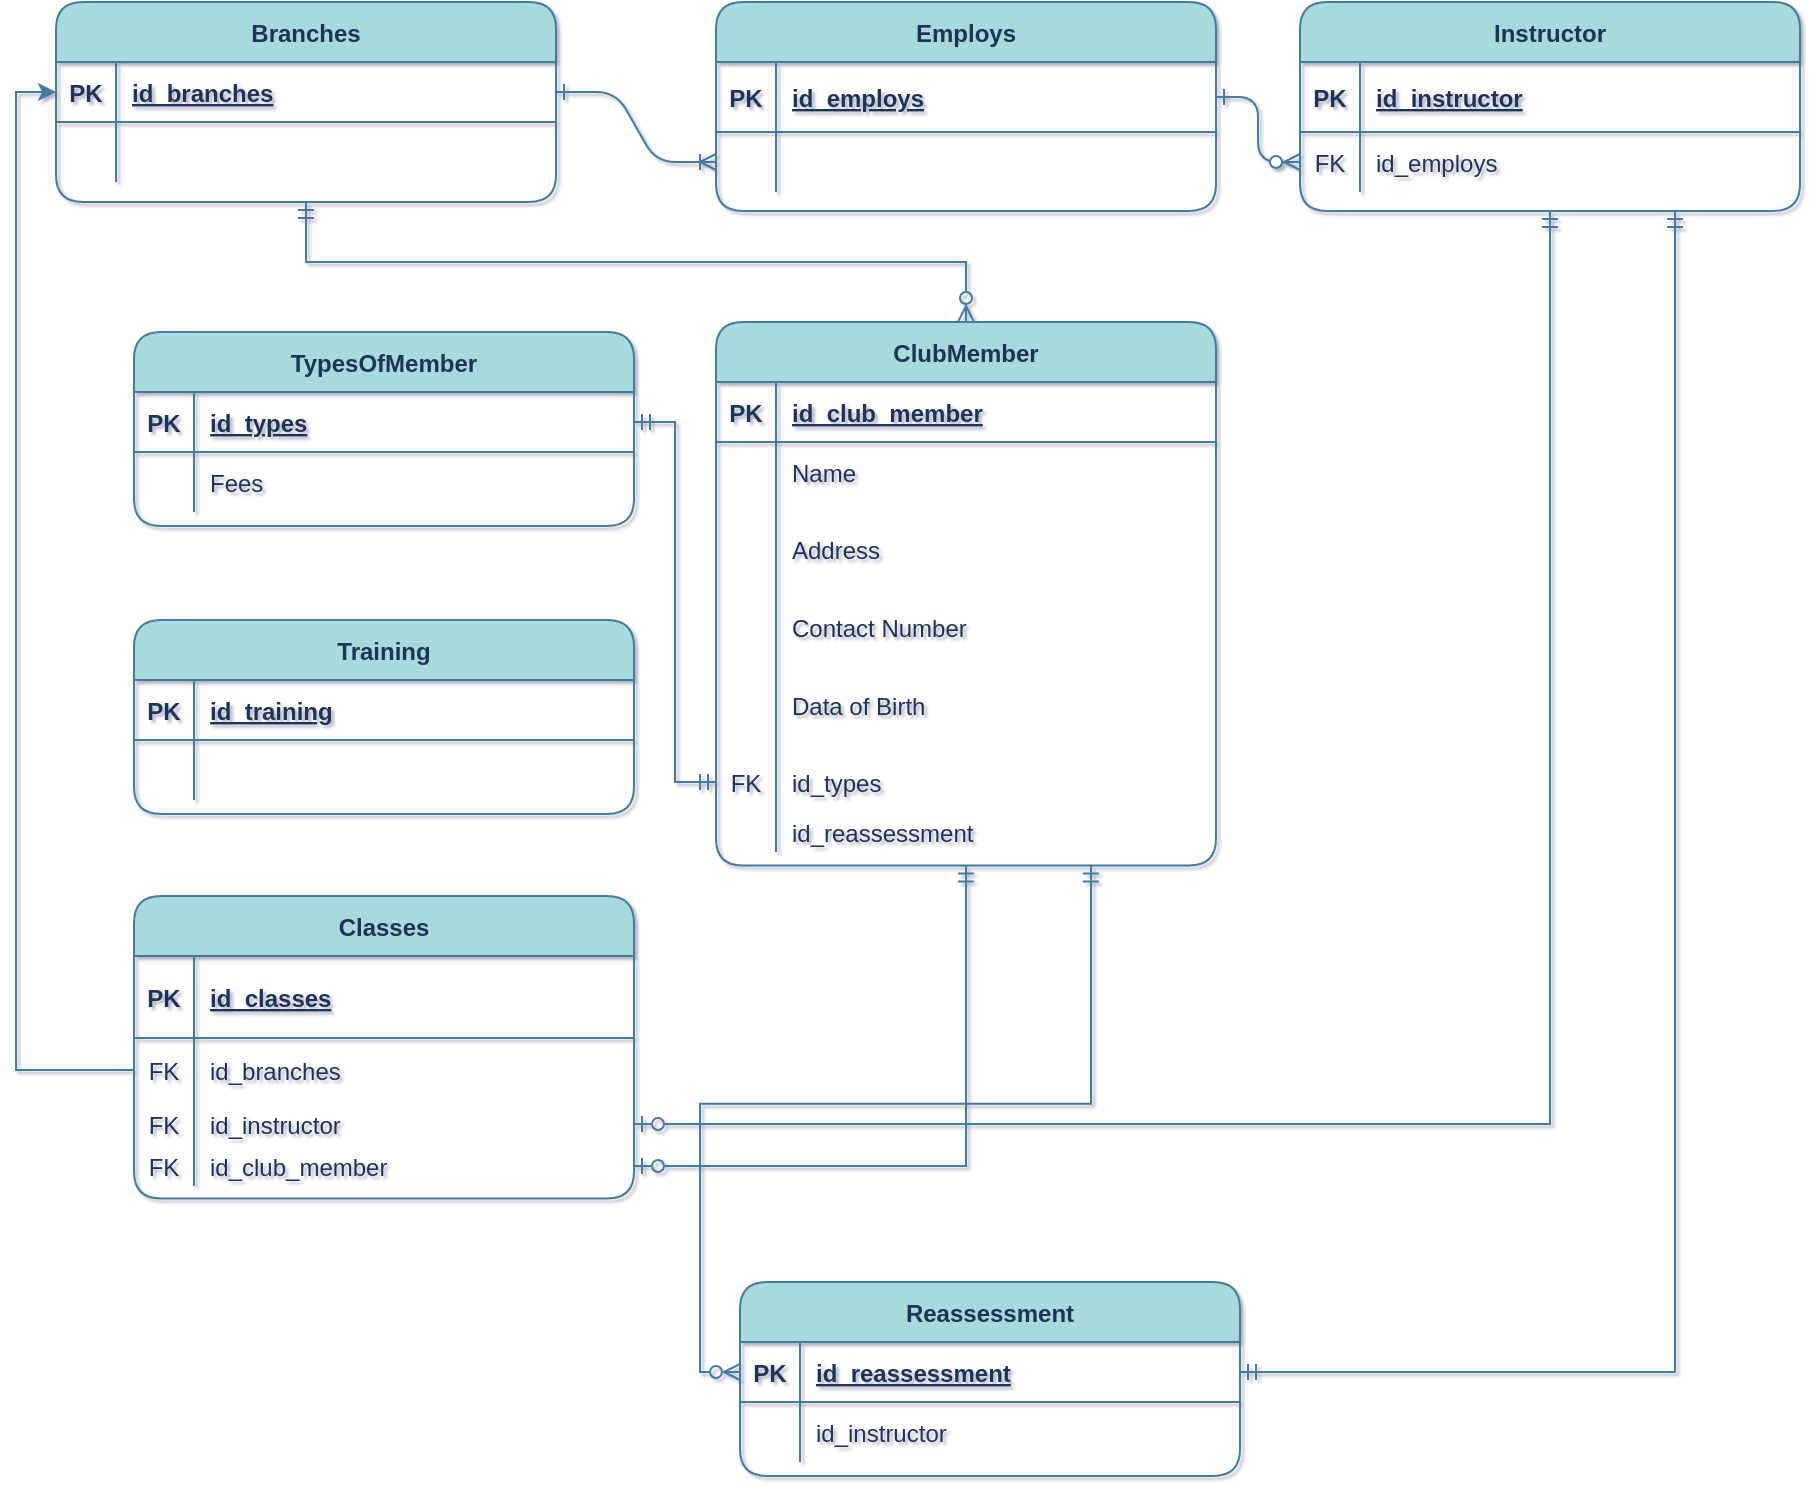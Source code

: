 <mxfile version="26.0.14">
  <diagram id="R2lEEEUBdFMjLlhIrx00" name="Page-1">
    <mxGraphModel dx="1059" dy="683" grid="0" gridSize="10" guides="1" tooltips="1" connect="1" arrows="1" fold="1" page="0" pageScale="1" pageWidth="850" pageHeight="1100" background="#ffffff" math="0" shadow="1" extFonts="Permanent Marker^https://fonts.googleapis.com/css?family=Permanent+Marker">
      <root>
        <mxCell id="0" />
        <mxCell id="1" parent="0" />
        <mxCell id="C-vyLk0tnHw3VtMMgP7b-1" value="" style="edgeStyle=entityRelationEdgeStyle;endArrow=ERoneToMany;startArrow=ERone;endFill=0;startFill=0;labelBackgroundColor=none;strokeColor=#457B9D;fontColor=default;" parent="1" source="C-vyLk0tnHw3VtMMgP7b-24" target="C-vyLk0tnHw3VtMMgP7b-6" edge="1">
          <mxGeometry width="100" height="100" relative="1" as="geometry">
            <mxPoint x="340" y="720" as="sourcePoint" />
            <mxPoint x="440" y="620" as="targetPoint" />
          </mxGeometry>
        </mxCell>
        <mxCell id="C-vyLk0tnHw3VtMMgP7b-12" value="" style="edgeStyle=orthogonalEdgeStyle;endArrow=ERzeroToMany;startArrow=ERone;endFill=1;startFill=0;labelBackgroundColor=none;strokeColor=#457B9D;fontColor=default;entryX=0;entryY=0.5;entryDx=0;entryDy=0;" parent="1" source="C-vyLk0tnHw3VtMMgP7b-3" target="RTYaymv-lRm2oR0Xc0ox-43" edge="1">
          <mxGeometry width="100" height="100" relative="1" as="geometry">
            <mxPoint x="400" y="180" as="sourcePoint" />
            <mxPoint x="460" y="205" as="targetPoint" />
          </mxGeometry>
        </mxCell>
        <mxCell id="C-vyLk0tnHw3VtMMgP7b-2" value="Employs" style="shape=table;startSize=30;container=1;collapsible=1;childLayout=tableLayout;fixedRows=1;rowLines=0;fontStyle=1;align=center;resizeLast=1;rounded=1;labelBackgroundColor=none;fillColor=#A8DADC;strokeColor=#457B9D;fontColor=#1D3557;" parent="1" vertex="1">
          <mxGeometry x="450" y="120" width="250" height="104.5" as="geometry" />
        </mxCell>
        <mxCell id="C-vyLk0tnHw3VtMMgP7b-3" value="" style="shape=partialRectangle;collapsible=0;dropTarget=0;pointerEvents=0;fillColor=none;points=[[0,0.5],[1,0.5]];portConstraint=eastwest;top=0;left=0;right=0;bottom=1;rounded=1;labelBackgroundColor=none;strokeColor=#457B9D;fontColor=#1D3557;" parent="C-vyLk0tnHw3VtMMgP7b-2" vertex="1">
          <mxGeometry y="30" width="250" height="35" as="geometry" />
        </mxCell>
        <mxCell id="C-vyLk0tnHw3VtMMgP7b-4" value="PK" style="shape=partialRectangle;overflow=hidden;connectable=0;fillColor=none;top=0;left=0;bottom=0;right=0;fontStyle=1;rounded=1;labelBackgroundColor=none;strokeColor=#457B9D;fontColor=#1D3557;" parent="C-vyLk0tnHw3VtMMgP7b-3" vertex="1">
          <mxGeometry width="30" height="35" as="geometry">
            <mxRectangle width="30" height="35" as="alternateBounds" />
          </mxGeometry>
        </mxCell>
        <mxCell id="C-vyLk0tnHw3VtMMgP7b-5" value="id_employs" style="shape=partialRectangle;overflow=hidden;connectable=0;fillColor=none;top=0;left=0;bottom=0;right=0;align=left;spacingLeft=6;fontStyle=5;rounded=1;labelBackgroundColor=none;strokeColor=#457B9D;fontColor=#1D3557;" parent="C-vyLk0tnHw3VtMMgP7b-3" vertex="1">
          <mxGeometry x="30" width="220" height="35" as="geometry">
            <mxRectangle width="220" height="35" as="alternateBounds" />
          </mxGeometry>
        </mxCell>
        <mxCell id="C-vyLk0tnHw3VtMMgP7b-6" value="" style="shape=partialRectangle;collapsible=0;dropTarget=0;pointerEvents=0;fillColor=none;points=[[0,0.5],[1,0.5]];portConstraint=eastwest;top=0;left=0;right=0;bottom=0;rounded=1;labelBackgroundColor=none;strokeColor=#457B9D;fontColor=#1D3557;" parent="C-vyLk0tnHw3VtMMgP7b-2" vertex="1">
          <mxGeometry y="65" width="250" height="30" as="geometry" />
        </mxCell>
        <mxCell id="C-vyLk0tnHw3VtMMgP7b-7" value="" style="shape=partialRectangle;overflow=hidden;connectable=0;fillColor=none;top=0;left=0;bottom=0;right=0;rounded=1;labelBackgroundColor=none;strokeColor=#457B9D;fontColor=#1D3557;" parent="C-vyLk0tnHw3VtMMgP7b-6" vertex="1">
          <mxGeometry width="30" height="30" as="geometry">
            <mxRectangle width="30" height="30" as="alternateBounds" />
          </mxGeometry>
        </mxCell>
        <mxCell id="C-vyLk0tnHw3VtMMgP7b-8" value="" style="shape=partialRectangle;overflow=hidden;connectable=0;fillColor=none;top=0;left=0;bottom=0;right=0;align=left;spacingLeft=6;rounded=1;labelBackgroundColor=none;strokeColor=#457B9D;fontColor=#1D3557;" parent="C-vyLk0tnHw3VtMMgP7b-6" vertex="1">
          <mxGeometry x="30" width="220" height="30" as="geometry">
            <mxRectangle width="220" height="30" as="alternateBounds" />
          </mxGeometry>
        </mxCell>
        <mxCell id="RTYaymv-lRm2oR0Xc0ox-114" style="edgeStyle=orthogonalEdgeStyle;rounded=0;orthogonalLoop=1;jettySize=auto;html=1;exitX=0.5;exitY=1;exitDx=0;exitDy=0;entryX=1;entryY=0.5;entryDx=0;entryDy=0;strokeColor=#457B9D;fontColor=#1D3557;fillColor=#A8DADC;endArrow=ERzeroToOne;endFill=0;startArrow=ERmandOne;startFill=0;" edge="1" parent="1" source="C-vyLk0tnHw3VtMMgP7b-13" target="RTYaymv-lRm2oR0Xc0ox-111">
          <mxGeometry relative="1" as="geometry" />
        </mxCell>
        <mxCell id="RTYaymv-lRm2oR0Xc0ox-126" style="edgeStyle=orthogonalEdgeStyle;rounded=0;orthogonalLoop=1;jettySize=auto;html=1;exitX=0.75;exitY=1;exitDx=0;exitDy=0;strokeColor=#457B9D;fontColor=#1D3557;fillColor=#A8DADC;endArrow=ERzeroToMany;endFill=0;startArrow=ERmandOne;startFill=0;" edge="1" parent="1" source="C-vyLk0tnHw3VtMMgP7b-13" target="RTYaymv-lRm2oR0Xc0ox-116">
          <mxGeometry relative="1" as="geometry" />
        </mxCell>
        <mxCell id="C-vyLk0tnHw3VtMMgP7b-13" value="ClubMember" style="shape=table;startSize=30;container=1;collapsible=1;childLayout=tableLayout;fixedRows=1;rowLines=0;fontStyle=1;align=center;resizeLast=1;rounded=1;labelBackgroundColor=none;fillColor=#A8DADC;strokeColor=#457B9D;fontColor=#1D3557;" parent="1" vertex="1">
          <mxGeometry x="450" y="280" width="250" height="271.75" as="geometry" />
        </mxCell>
        <mxCell id="C-vyLk0tnHw3VtMMgP7b-14" value="" style="shape=partialRectangle;collapsible=0;dropTarget=0;pointerEvents=0;fillColor=none;points=[[0,0.5],[1,0.5]];portConstraint=eastwest;top=0;left=0;right=0;bottom=1;rounded=1;labelBackgroundColor=none;strokeColor=#457B9D;fontColor=#1D3557;" parent="C-vyLk0tnHw3VtMMgP7b-13" vertex="1">
          <mxGeometry y="30" width="250" height="30" as="geometry" />
        </mxCell>
        <mxCell id="C-vyLk0tnHw3VtMMgP7b-15" value="PK" style="shape=partialRectangle;overflow=hidden;connectable=0;fillColor=none;top=0;left=0;bottom=0;right=0;fontStyle=1;rounded=1;labelBackgroundColor=none;strokeColor=#457B9D;fontColor=#1D3557;" parent="C-vyLk0tnHw3VtMMgP7b-14" vertex="1">
          <mxGeometry width="30" height="30" as="geometry">
            <mxRectangle width="30" height="30" as="alternateBounds" />
          </mxGeometry>
        </mxCell>
        <mxCell id="C-vyLk0tnHw3VtMMgP7b-16" value="id_club_member" style="shape=partialRectangle;overflow=hidden;connectable=0;fillColor=none;top=0;left=0;bottom=0;right=0;align=left;spacingLeft=6;fontStyle=5;rounded=1;labelBackgroundColor=none;strokeColor=#457B9D;fontColor=#1D3557;" parent="C-vyLk0tnHw3VtMMgP7b-14" vertex="1">
          <mxGeometry x="30" width="220" height="30" as="geometry">
            <mxRectangle width="220" height="30" as="alternateBounds" />
          </mxGeometry>
        </mxCell>
        <mxCell id="C-vyLk0tnHw3VtMMgP7b-17" value="" style="shape=partialRectangle;collapsible=0;dropTarget=0;pointerEvents=0;fillColor=none;points=[[0,0.5],[1,0.5]];portConstraint=eastwest;top=0;left=0;right=0;bottom=0;rounded=1;labelBackgroundColor=none;strokeColor=#457B9D;fontColor=#1D3557;" parent="C-vyLk0tnHw3VtMMgP7b-13" vertex="1">
          <mxGeometry y="60" width="250" height="30" as="geometry" />
        </mxCell>
        <mxCell id="C-vyLk0tnHw3VtMMgP7b-18" value="" style="shape=partialRectangle;overflow=hidden;connectable=0;fillColor=none;top=0;left=0;bottom=0;right=0;rounded=1;labelBackgroundColor=none;strokeColor=#457B9D;fontColor=#1D3557;" parent="C-vyLk0tnHw3VtMMgP7b-17" vertex="1">
          <mxGeometry width="30" height="30" as="geometry">
            <mxRectangle width="30" height="30" as="alternateBounds" />
          </mxGeometry>
        </mxCell>
        <mxCell id="C-vyLk0tnHw3VtMMgP7b-19" value="Name" style="shape=partialRectangle;overflow=hidden;connectable=0;fillColor=none;top=0;left=0;bottom=0;right=0;align=left;spacingLeft=6;rounded=1;labelBackgroundColor=none;strokeColor=#457B9D;fontColor=#1D3557;" parent="C-vyLk0tnHw3VtMMgP7b-17" vertex="1">
          <mxGeometry x="30" width="220" height="30" as="geometry">
            <mxRectangle width="220" height="30" as="alternateBounds" />
          </mxGeometry>
        </mxCell>
        <mxCell id="C-vyLk0tnHw3VtMMgP7b-20" value="" style="shape=partialRectangle;collapsible=0;dropTarget=0;pointerEvents=0;fillColor=none;points=[[0,0.5],[1,0.5]];portConstraint=eastwest;top=0;left=0;right=0;bottom=0;rounded=1;labelBackgroundColor=none;strokeColor=#457B9D;fontColor=#1D3557;" parent="C-vyLk0tnHw3VtMMgP7b-13" vertex="1">
          <mxGeometry y="90" width="250" height="47" as="geometry" />
        </mxCell>
        <mxCell id="C-vyLk0tnHw3VtMMgP7b-21" value="" style="shape=partialRectangle;overflow=hidden;connectable=0;fillColor=none;top=0;left=0;bottom=0;right=0;rounded=1;labelBackgroundColor=none;strokeColor=#457B9D;fontColor=#1D3557;" parent="C-vyLk0tnHw3VtMMgP7b-20" vertex="1">
          <mxGeometry width="30" height="47" as="geometry">
            <mxRectangle width="30" height="47" as="alternateBounds" />
          </mxGeometry>
        </mxCell>
        <mxCell id="C-vyLk0tnHw3VtMMgP7b-22" value="Address    " style="shape=partialRectangle;overflow=hidden;connectable=0;fillColor=none;top=0;left=0;bottom=0;right=0;align=left;spacingLeft=6;rounded=1;labelBackgroundColor=none;strokeColor=#457B9D;fontColor=#1D3557;" parent="C-vyLk0tnHw3VtMMgP7b-20" vertex="1">
          <mxGeometry x="30" width="220" height="47" as="geometry">
            <mxRectangle width="220" height="47" as="alternateBounds" />
          </mxGeometry>
        </mxCell>
        <mxCell id="RTYaymv-lRm2oR0Xc0ox-1" value="" style="shape=partialRectangle;collapsible=0;dropTarget=0;pointerEvents=0;fillColor=none;points=[[0,0.5],[1,0.5]];portConstraint=eastwest;top=0;left=0;right=0;bottom=0;rounded=1;labelBackgroundColor=none;strokeColor=#457B9D;fontColor=#1D3557;" vertex="1" parent="C-vyLk0tnHw3VtMMgP7b-13">
          <mxGeometry y="137" width="250" height="31" as="geometry" />
        </mxCell>
        <mxCell id="RTYaymv-lRm2oR0Xc0ox-2" value="" style="shape=partialRectangle;overflow=hidden;connectable=0;fillColor=none;top=0;left=0;bottom=0;right=0;rounded=1;labelBackgroundColor=none;strokeColor=#457B9D;fontColor=#1D3557;" vertex="1" parent="RTYaymv-lRm2oR0Xc0ox-1">
          <mxGeometry width="30" height="31" as="geometry">
            <mxRectangle width="30" height="31" as="alternateBounds" />
          </mxGeometry>
        </mxCell>
        <mxCell id="RTYaymv-lRm2oR0Xc0ox-3" value="Contact Number    " style="shape=partialRectangle;overflow=hidden;connectable=0;fillColor=none;top=0;left=0;bottom=0;right=0;align=left;spacingLeft=6;rounded=1;labelBackgroundColor=none;strokeColor=#457B9D;fontColor=#1D3557;" vertex="1" parent="RTYaymv-lRm2oR0Xc0ox-1">
          <mxGeometry x="30" width="220" height="31" as="geometry">
            <mxRectangle width="220" height="31" as="alternateBounds" />
          </mxGeometry>
        </mxCell>
        <mxCell id="RTYaymv-lRm2oR0Xc0ox-30" style="shape=partialRectangle;collapsible=0;dropTarget=0;pointerEvents=0;fillColor=none;points=[[0,0.5],[1,0.5]];portConstraint=eastwest;top=0;left=0;right=0;bottom=0;rounded=1;labelBackgroundColor=none;strokeColor=#457B9D;fontColor=#1D3557;" vertex="1" parent="C-vyLk0tnHw3VtMMgP7b-13">
          <mxGeometry y="168" width="250" height="47" as="geometry" />
        </mxCell>
        <mxCell id="RTYaymv-lRm2oR0Xc0ox-31" style="shape=partialRectangle;overflow=hidden;connectable=0;fillColor=none;top=0;left=0;bottom=0;right=0;rounded=1;labelBackgroundColor=none;strokeColor=#457B9D;fontColor=#1D3557;" vertex="1" parent="RTYaymv-lRm2oR0Xc0ox-30">
          <mxGeometry width="30" height="47" as="geometry">
            <mxRectangle width="30" height="47" as="alternateBounds" />
          </mxGeometry>
        </mxCell>
        <mxCell id="RTYaymv-lRm2oR0Xc0ox-32" value="Data of Birth" style="shape=partialRectangle;overflow=hidden;connectable=0;fillColor=none;top=0;left=0;bottom=0;right=0;align=left;spacingLeft=6;rounded=1;labelBackgroundColor=none;strokeColor=#457B9D;fontColor=#1D3557;" vertex="1" parent="RTYaymv-lRm2oR0Xc0ox-30">
          <mxGeometry x="30" width="220" height="47" as="geometry">
            <mxRectangle width="220" height="47" as="alternateBounds" />
          </mxGeometry>
        </mxCell>
        <mxCell id="RTYaymv-lRm2oR0Xc0ox-33" style="shape=partialRectangle;collapsible=0;dropTarget=0;pointerEvents=0;fillColor=none;points=[[0,0.5],[1,0.5]];portConstraint=eastwest;top=0;left=0;right=0;bottom=0;rounded=1;labelBackgroundColor=none;strokeColor=#457B9D;fontColor=#1D3557;" vertex="1" parent="C-vyLk0tnHw3VtMMgP7b-13">
          <mxGeometry y="215" width="250" height="30" as="geometry" />
        </mxCell>
        <mxCell id="RTYaymv-lRm2oR0Xc0ox-34" value="FK" style="shape=partialRectangle;overflow=hidden;connectable=0;fillColor=none;top=0;left=0;bottom=0;right=0;rounded=1;labelBackgroundColor=none;strokeColor=#457B9D;fontColor=#1D3557;" vertex="1" parent="RTYaymv-lRm2oR0Xc0ox-33">
          <mxGeometry width="30" height="30" as="geometry">
            <mxRectangle width="30" height="30" as="alternateBounds" />
          </mxGeometry>
        </mxCell>
        <mxCell id="RTYaymv-lRm2oR0Xc0ox-35" value="id_types" style="shape=partialRectangle;overflow=hidden;connectable=0;fillColor=none;top=0;left=0;bottom=0;right=0;align=left;spacingLeft=6;rounded=1;labelBackgroundColor=none;strokeColor=#457B9D;fontColor=#1D3557;" vertex="1" parent="RTYaymv-lRm2oR0Xc0ox-33">
          <mxGeometry x="30" width="220" height="30" as="geometry">
            <mxRectangle width="220" height="30" as="alternateBounds" />
          </mxGeometry>
        </mxCell>
        <mxCell id="RTYaymv-lRm2oR0Xc0ox-123" style="shape=partialRectangle;collapsible=0;dropTarget=0;pointerEvents=0;fillColor=none;points=[[0,0.5],[1,0.5]];portConstraint=eastwest;top=0;left=0;right=0;bottom=0;rounded=1;labelBackgroundColor=none;strokeColor=#457B9D;fontColor=#1D3557;" vertex="1" parent="C-vyLk0tnHw3VtMMgP7b-13">
          <mxGeometry y="245" width="250" height="20" as="geometry" />
        </mxCell>
        <mxCell id="RTYaymv-lRm2oR0Xc0ox-124" style="shape=partialRectangle;overflow=hidden;connectable=0;fillColor=none;top=0;left=0;bottom=0;right=0;rounded=1;labelBackgroundColor=none;strokeColor=#457B9D;fontColor=#1D3557;" vertex="1" parent="RTYaymv-lRm2oR0Xc0ox-123">
          <mxGeometry width="30" height="20" as="geometry">
            <mxRectangle width="30" height="20" as="alternateBounds" />
          </mxGeometry>
        </mxCell>
        <mxCell id="RTYaymv-lRm2oR0Xc0ox-125" value="id_reassessment" style="shape=partialRectangle;overflow=hidden;connectable=0;fillColor=none;top=0;left=0;bottom=0;right=0;align=left;spacingLeft=6;rounded=1;labelBackgroundColor=none;strokeColor=#457B9D;fontColor=#1D3557;" vertex="1" parent="RTYaymv-lRm2oR0Xc0ox-123">
          <mxGeometry x="30" width="220" height="20" as="geometry">
            <mxRectangle width="220" height="20" as="alternateBounds" />
          </mxGeometry>
        </mxCell>
        <mxCell id="RTYaymv-lRm2oR0Xc0ox-90" style="edgeStyle=orthogonalEdgeStyle;rounded=0;orthogonalLoop=1;jettySize=auto;html=1;exitX=0.5;exitY=1;exitDx=0;exitDy=0;strokeColor=#457B9D;fontColor=#1D3557;fillColor=#A8DADC;endArrow=ERzeroToMany;endFill=0;startArrow=ERmandOne;startFill=0;" edge="1" parent="1" source="C-vyLk0tnHw3VtMMgP7b-23" target="C-vyLk0tnHw3VtMMgP7b-13">
          <mxGeometry relative="1" as="geometry" />
        </mxCell>
        <mxCell id="C-vyLk0tnHw3VtMMgP7b-23" value="Branches" style="shape=table;startSize=30;container=1;collapsible=1;childLayout=tableLayout;fixedRows=1;rowLines=0;fontStyle=1;align=center;resizeLast=1;rounded=1;labelBackgroundColor=none;fillColor=#A8DADC;strokeColor=#457B9D;fontColor=#1D3557;" parent="1" vertex="1">
          <mxGeometry x="120" y="120" width="250" height="100" as="geometry" />
        </mxCell>
        <mxCell id="C-vyLk0tnHw3VtMMgP7b-24" value="" style="shape=partialRectangle;collapsible=0;dropTarget=0;pointerEvents=0;fillColor=none;points=[[0,0.5],[1,0.5]];portConstraint=eastwest;top=0;left=0;right=0;bottom=1;rounded=1;labelBackgroundColor=none;strokeColor=#457B9D;fontColor=#1D3557;" parent="C-vyLk0tnHw3VtMMgP7b-23" vertex="1">
          <mxGeometry y="30" width="250" height="30" as="geometry" />
        </mxCell>
        <mxCell id="C-vyLk0tnHw3VtMMgP7b-25" value="PK" style="shape=partialRectangle;overflow=hidden;connectable=0;fillColor=none;top=0;left=0;bottom=0;right=0;fontStyle=1;rounded=1;labelBackgroundColor=none;strokeColor=#457B9D;fontColor=#1D3557;" parent="C-vyLk0tnHw3VtMMgP7b-24" vertex="1">
          <mxGeometry width="30" height="30" as="geometry">
            <mxRectangle width="30" height="30" as="alternateBounds" />
          </mxGeometry>
        </mxCell>
        <mxCell id="C-vyLk0tnHw3VtMMgP7b-26" value="id_branches" style="shape=partialRectangle;overflow=hidden;connectable=0;fillColor=none;top=0;left=0;bottom=0;right=0;align=left;spacingLeft=6;fontStyle=5;rounded=1;labelBackgroundColor=none;strokeColor=#457B9D;fontColor=#1D3557;" parent="C-vyLk0tnHw3VtMMgP7b-24" vertex="1">
          <mxGeometry x="30" width="220" height="30" as="geometry">
            <mxRectangle width="220" height="30" as="alternateBounds" />
          </mxGeometry>
        </mxCell>
        <mxCell id="C-vyLk0tnHw3VtMMgP7b-27" value="" style="shape=partialRectangle;collapsible=0;dropTarget=0;pointerEvents=0;fillColor=none;points=[[0,0.5],[1,0.5]];portConstraint=eastwest;top=0;left=0;right=0;bottom=0;rounded=1;labelBackgroundColor=none;strokeColor=#457B9D;fontColor=#1D3557;" parent="C-vyLk0tnHw3VtMMgP7b-23" vertex="1">
          <mxGeometry y="60" width="250" height="30" as="geometry" />
        </mxCell>
        <mxCell id="C-vyLk0tnHw3VtMMgP7b-28" value="" style="shape=partialRectangle;overflow=hidden;connectable=0;fillColor=none;top=0;left=0;bottom=0;right=0;rounded=1;labelBackgroundColor=none;strokeColor=#457B9D;fontColor=#1D3557;" parent="C-vyLk0tnHw3VtMMgP7b-27" vertex="1">
          <mxGeometry width="30" height="30" as="geometry">
            <mxRectangle width="30" height="30" as="alternateBounds" />
          </mxGeometry>
        </mxCell>
        <mxCell id="C-vyLk0tnHw3VtMMgP7b-29" value="" style="shape=partialRectangle;overflow=hidden;connectable=0;fillColor=none;top=0;left=0;bottom=0;right=0;align=left;spacingLeft=6;rounded=1;labelBackgroundColor=none;strokeColor=#457B9D;fontColor=#1D3557;" parent="C-vyLk0tnHw3VtMMgP7b-27" vertex="1">
          <mxGeometry x="30" width="220" height="30" as="geometry">
            <mxRectangle width="220" height="30" as="alternateBounds" />
          </mxGeometry>
        </mxCell>
        <mxCell id="RTYaymv-lRm2oR0Xc0ox-107" style="edgeStyle=orthogonalEdgeStyle;rounded=0;orthogonalLoop=1;jettySize=auto;html=1;exitX=0.5;exitY=1;exitDx=0;exitDy=0;strokeColor=#457B9D;fontColor=#1D3557;fillColor=#A8DADC;endArrow=ERzeroToOne;endFill=0;startArrow=ERmandOne;startFill=0;" edge="1" parent="1" source="RTYaymv-lRm2oR0Xc0ox-39" target="RTYaymv-lRm2oR0Xc0ox-108">
          <mxGeometry relative="1" as="geometry">
            <mxPoint x="856" y="604" as="targetPoint" />
          </mxGeometry>
        </mxCell>
        <mxCell id="RTYaymv-lRm2oR0Xc0ox-39" value="Instructor" style="shape=table;startSize=30;container=1;collapsible=1;childLayout=tableLayout;fixedRows=1;rowLines=0;fontStyle=1;align=center;resizeLast=1;rounded=1;labelBackgroundColor=none;fillColor=#A8DADC;strokeColor=#457B9D;fontColor=#1D3557;" vertex="1" parent="1">
          <mxGeometry x="742" y="120" width="250" height="104.5" as="geometry" />
        </mxCell>
        <mxCell id="RTYaymv-lRm2oR0Xc0ox-40" value="" style="shape=partialRectangle;collapsible=0;dropTarget=0;pointerEvents=0;fillColor=none;points=[[0,0.5],[1,0.5]];portConstraint=eastwest;top=0;left=0;right=0;bottom=1;rounded=1;labelBackgroundColor=none;strokeColor=#457B9D;fontColor=#1D3557;" vertex="1" parent="RTYaymv-lRm2oR0Xc0ox-39">
          <mxGeometry y="30" width="250" height="35" as="geometry" />
        </mxCell>
        <mxCell id="RTYaymv-lRm2oR0Xc0ox-41" value="PK" style="shape=partialRectangle;overflow=hidden;connectable=0;fillColor=none;top=0;left=0;bottom=0;right=0;fontStyle=1;rounded=1;labelBackgroundColor=none;strokeColor=#457B9D;fontColor=#1D3557;" vertex="1" parent="RTYaymv-lRm2oR0Xc0ox-40">
          <mxGeometry width="30" height="35" as="geometry">
            <mxRectangle width="30" height="35" as="alternateBounds" />
          </mxGeometry>
        </mxCell>
        <mxCell id="RTYaymv-lRm2oR0Xc0ox-42" value="id_instructor" style="shape=partialRectangle;overflow=hidden;connectable=0;fillColor=none;top=0;left=0;bottom=0;right=0;align=left;spacingLeft=6;fontStyle=5;rounded=1;labelBackgroundColor=none;strokeColor=#457B9D;fontColor=#1D3557;" vertex="1" parent="RTYaymv-lRm2oR0Xc0ox-40">
          <mxGeometry x="30" width="220" height="35" as="geometry">
            <mxRectangle width="220" height="35" as="alternateBounds" />
          </mxGeometry>
        </mxCell>
        <mxCell id="RTYaymv-lRm2oR0Xc0ox-43" value="" style="shape=partialRectangle;collapsible=0;dropTarget=0;pointerEvents=0;fillColor=none;points=[[0,0.5],[1,0.5]];portConstraint=eastwest;top=0;left=0;right=0;bottom=0;rounded=1;labelBackgroundColor=none;strokeColor=#457B9D;fontColor=#1D3557;" vertex="1" parent="RTYaymv-lRm2oR0Xc0ox-39">
          <mxGeometry y="65" width="250" height="30" as="geometry" />
        </mxCell>
        <mxCell id="RTYaymv-lRm2oR0Xc0ox-44" value="FK" style="shape=partialRectangle;overflow=hidden;connectable=0;fillColor=none;top=0;left=0;bottom=0;right=0;rounded=1;labelBackgroundColor=none;strokeColor=#457B9D;fontColor=#1D3557;" vertex="1" parent="RTYaymv-lRm2oR0Xc0ox-43">
          <mxGeometry width="30" height="30" as="geometry">
            <mxRectangle width="30" height="30" as="alternateBounds" />
          </mxGeometry>
        </mxCell>
        <mxCell id="RTYaymv-lRm2oR0Xc0ox-45" value="id_employs" style="shape=partialRectangle;overflow=hidden;connectable=0;fillColor=none;top=0;left=0;bottom=0;right=0;align=left;spacingLeft=6;rounded=1;labelBackgroundColor=none;strokeColor=#457B9D;fontColor=#1D3557;" vertex="1" parent="RTYaymv-lRm2oR0Xc0ox-43">
          <mxGeometry x="30" width="220" height="30" as="geometry">
            <mxRectangle width="220" height="30" as="alternateBounds" />
          </mxGeometry>
        </mxCell>
        <mxCell id="RTYaymv-lRm2oR0Xc0ox-46" value="TypesOfMember" style="shape=table;startSize=30;container=1;collapsible=1;childLayout=tableLayout;fixedRows=1;rowLines=0;fontStyle=1;align=center;resizeLast=1;rounded=1;labelBackgroundColor=none;fillColor=#A8DADC;strokeColor=#457B9D;fontColor=#1D3557;" vertex="1" parent="1">
          <mxGeometry x="159" y="285" width="250" height="97" as="geometry" />
        </mxCell>
        <mxCell id="RTYaymv-lRm2oR0Xc0ox-47" value="" style="shape=partialRectangle;collapsible=0;dropTarget=0;pointerEvents=0;fillColor=none;points=[[0,0.5],[1,0.5]];portConstraint=eastwest;top=0;left=0;right=0;bottom=1;rounded=1;labelBackgroundColor=none;strokeColor=#457B9D;fontColor=#1D3557;" vertex="1" parent="RTYaymv-lRm2oR0Xc0ox-46">
          <mxGeometry y="30" width="250" height="30" as="geometry" />
        </mxCell>
        <mxCell id="RTYaymv-lRm2oR0Xc0ox-48" value="PK" style="shape=partialRectangle;overflow=hidden;connectable=0;fillColor=none;top=0;left=0;bottom=0;right=0;fontStyle=1;rounded=1;labelBackgroundColor=none;strokeColor=#457B9D;fontColor=#1D3557;" vertex="1" parent="RTYaymv-lRm2oR0Xc0ox-47">
          <mxGeometry width="30" height="30" as="geometry">
            <mxRectangle width="30" height="30" as="alternateBounds" />
          </mxGeometry>
        </mxCell>
        <mxCell id="RTYaymv-lRm2oR0Xc0ox-49" value="id_types" style="shape=partialRectangle;overflow=hidden;connectable=0;fillColor=none;top=0;left=0;bottom=0;right=0;align=left;spacingLeft=6;fontStyle=5;rounded=1;labelBackgroundColor=none;strokeColor=#457B9D;fontColor=#1D3557;" vertex="1" parent="RTYaymv-lRm2oR0Xc0ox-47">
          <mxGeometry x="30" width="220" height="30" as="geometry">
            <mxRectangle width="220" height="30" as="alternateBounds" />
          </mxGeometry>
        </mxCell>
        <mxCell id="RTYaymv-lRm2oR0Xc0ox-50" value="" style="shape=partialRectangle;collapsible=0;dropTarget=0;pointerEvents=0;fillColor=none;points=[[0,0.5],[1,0.5]];portConstraint=eastwest;top=0;left=0;right=0;bottom=0;rounded=1;labelBackgroundColor=none;strokeColor=#457B9D;fontColor=#1D3557;" vertex="1" parent="RTYaymv-lRm2oR0Xc0ox-46">
          <mxGeometry y="60" width="250" height="30" as="geometry" />
        </mxCell>
        <mxCell id="RTYaymv-lRm2oR0Xc0ox-51" value="" style="shape=partialRectangle;overflow=hidden;connectable=0;fillColor=none;top=0;left=0;bottom=0;right=0;rounded=1;labelBackgroundColor=none;strokeColor=#457B9D;fontColor=#1D3557;" vertex="1" parent="RTYaymv-lRm2oR0Xc0ox-50">
          <mxGeometry width="30" height="30" as="geometry">
            <mxRectangle width="30" height="30" as="alternateBounds" />
          </mxGeometry>
        </mxCell>
        <mxCell id="RTYaymv-lRm2oR0Xc0ox-52" value="Fees" style="shape=partialRectangle;overflow=hidden;connectable=0;fillColor=none;top=0;left=0;bottom=0;right=0;align=left;spacingLeft=6;rounded=1;labelBackgroundColor=none;strokeColor=#457B9D;fontColor=#1D3557;" vertex="1" parent="RTYaymv-lRm2oR0Xc0ox-50">
          <mxGeometry x="30" width="220" height="30" as="geometry">
            <mxRectangle width="220" height="30" as="alternateBounds" />
          </mxGeometry>
        </mxCell>
        <mxCell id="RTYaymv-lRm2oR0Xc0ox-91" style="edgeStyle=orthogonalEdgeStyle;rounded=0;orthogonalLoop=1;jettySize=auto;html=1;exitX=0;exitY=0.5;exitDx=0;exitDy=0;entryX=1;entryY=0.5;entryDx=0;entryDy=0;strokeColor=#457B9D;fontColor=#1D3557;fillColor=#A8DADC;endArrow=ERmandOne;endFill=0;startArrow=ERmandOne;startFill=0;" edge="1" parent="1" source="RTYaymv-lRm2oR0Xc0ox-33" target="RTYaymv-lRm2oR0Xc0ox-47">
          <mxGeometry relative="1" as="geometry" />
        </mxCell>
        <mxCell id="RTYaymv-lRm2oR0Xc0ox-92" value="Training" style="shape=table;startSize=30;container=1;collapsible=1;childLayout=tableLayout;fixedRows=1;rowLines=0;fontStyle=1;align=center;resizeLast=1;rounded=1;labelBackgroundColor=none;fillColor=#A8DADC;strokeColor=#457B9D;fontColor=#1D3557;" vertex="1" parent="1">
          <mxGeometry x="159" y="429" width="250" height="97" as="geometry" />
        </mxCell>
        <mxCell id="RTYaymv-lRm2oR0Xc0ox-93" value="" style="shape=partialRectangle;collapsible=0;dropTarget=0;pointerEvents=0;fillColor=none;points=[[0,0.5],[1,0.5]];portConstraint=eastwest;top=0;left=0;right=0;bottom=1;rounded=1;labelBackgroundColor=none;strokeColor=#457B9D;fontColor=#1D3557;" vertex="1" parent="RTYaymv-lRm2oR0Xc0ox-92">
          <mxGeometry y="30" width="250" height="30" as="geometry" />
        </mxCell>
        <mxCell id="RTYaymv-lRm2oR0Xc0ox-94" value="PK" style="shape=partialRectangle;overflow=hidden;connectable=0;fillColor=none;top=0;left=0;bottom=0;right=0;fontStyle=1;rounded=1;labelBackgroundColor=none;strokeColor=#457B9D;fontColor=#1D3557;" vertex="1" parent="RTYaymv-lRm2oR0Xc0ox-93">
          <mxGeometry width="30" height="30" as="geometry">
            <mxRectangle width="30" height="30" as="alternateBounds" />
          </mxGeometry>
        </mxCell>
        <mxCell id="RTYaymv-lRm2oR0Xc0ox-95" value="id_training" style="shape=partialRectangle;overflow=hidden;connectable=0;fillColor=none;top=0;left=0;bottom=0;right=0;align=left;spacingLeft=6;fontStyle=5;rounded=1;labelBackgroundColor=none;strokeColor=#457B9D;fontColor=#1D3557;" vertex="1" parent="RTYaymv-lRm2oR0Xc0ox-93">
          <mxGeometry x="30" width="220" height="30" as="geometry">
            <mxRectangle width="220" height="30" as="alternateBounds" />
          </mxGeometry>
        </mxCell>
        <mxCell id="RTYaymv-lRm2oR0Xc0ox-96" value="" style="shape=partialRectangle;collapsible=0;dropTarget=0;pointerEvents=0;fillColor=none;points=[[0,0.5],[1,0.5]];portConstraint=eastwest;top=0;left=0;right=0;bottom=0;rounded=1;labelBackgroundColor=none;strokeColor=#457B9D;fontColor=#1D3557;" vertex="1" parent="RTYaymv-lRm2oR0Xc0ox-92">
          <mxGeometry y="60" width="250" height="30" as="geometry" />
        </mxCell>
        <mxCell id="RTYaymv-lRm2oR0Xc0ox-97" value="" style="shape=partialRectangle;overflow=hidden;connectable=0;fillColor=none;top=0;left=0;bottom=0;right=0;rounded=1;labelBackgroundColor=none;strokeColor=#457B9D;fontColor=#1D3557;" vertex="1" parent="RTYaymv-lRm2oR0Xc0ox-96">
          <mxGeometry width="30" height="30" as="geometry">
            <mxRectangle width="30" height="30" as="alternateBounds" />
          </mxGeometry>
        </mxCell>
        <mxCell id="RTYaymv-lRm2oR0Xc0ox-98" value="" style="shape=partialRectangle;overflow=hidden;connectable=0;fillColor=none;top=0;left=0;bottom=0;right=0;align=left;spacingLeft=6;rounded=1;labelBackgroundColor=none;strokeColor=#457B9D;fontColor=#1D3557;" vertex="1" parent="RTYaymv-lRm2oR0Xc0ox-96">
          <mxGeometry x="30" width="220" height="30" as="geometry">
            <mxRectangle width="220" height="30" as="alternateBounds" />
          </mxGeometry>
        </mxCell>
        <mxCell id="RTYaymv-lRm2oR0Xc0ox-99" value="Classes" style="shape=table;startSize=30;container=1;collapsible=1;childLayout=tableLayout;fixedRows=1;rowLines=0;fontStyle=1;align=center;resizeLast=1;rounded=1;labelBackgroundColor=none;fillColor=#A8DADC;strokeColor=#457B9D;fontColor=#1D3557;" vertex="1" parent="1">
          <mxGeometry x="159" y="567" width="250" height="151.25" as="geometry" />
        </mxCell>
        <mxCell id="RTYaymv-lRm2oR0Xc0ox-100" value="" style="shape=partialRectangle;collapsible=0;dropTarget=0;pointerEvents=0;fillColor=none;points=[[0,0.5],[1,0.5]];portConstraint=eastwest;top=0;left=0;right=0;bottom=1;rounded=1;labelBackgroundColor=none;strokeColor=#457B9D;fontColor=#1D3557;" vertex="1" parent="RTYaymv-lRm2oR0Xc0ox-99">
          <mxGeometry y="30" width="250" height="41" as="geometry" />
        </mxCell>
        <mxCell id="RTYaymv-lRm2oR0Xc0ox-101" value="PK" style="shape=partialRectangle;overflow=hidden;connectable=0;fillColor=none;top=0;left=0;bottom=0;right=0;fontStyle=1;rounded=1;labelBackgroundColor=none;strokeColor=#457B9D;fontColor=#1D3557;" vertex="1" parent="RTYaymv-lRm2oR0Xc0ox-100">
          <mxGeometry width="30" height="41" as="geometry">
            <mxRectangle width="30" height="41" as="alternateBounds" />
          </mxGeometry>
        </mxCell>
        <mxCell id="RTYaymv-lRm2oR0Xc0ox-102" value="id_classes" style="shape=partialRectangle;overflow=hidden;connectable=0;fillColor=none;top=0;left=0;bottom=0;right=0;align=left;spacingLeft=6;fontStyle=5;rounded=1;labelBackgroundColor=none;strokeColor=#457B9D;fontColor=#1D3557;" vertex="1" parent="RTYaymv-lRm2oR0Xc0ox-100">
          <mxGeometry x="30" width="220" height="41" as="geometry">
            <mxRectangle width="220" height="41" as="alternateBounds" />
          </mxGeometry>
        </mxCell>
        <mxCell id="RTYaymv-lRm2oR0Xc0ox-103" value="" style="shape=partialRectangle;collapsible=0;dropTarget=0;pointerEvents=0;fillColor=none;points=[[0,0.5],[1,0.5]];portConstraint=eastwest;top=0;left=0;right=0;bottom=0;rounded=1;labelBackgroundColor=none;strokeColor=#457B9D;fontColor=#1D3557;" vertex="1" parent="RTYaymv-lRm2oR0Xc0ox-99">
          <mxGeometry y="71" width="250" height="32" as="geometry" />
        </mxCell>
        <mxCell id="RTYaymv-lRm2oR0Xc0ox-104" value="FK" style="shape=partialRectangle;overflow=hidden;connectable=0;fillColor=none;top=0;left=0;bottom=0;right=0;rounded=1;labelBackgroundColor=none;strokeColor=#457B9D;fontColor=#1D3557;" vertex="1" parent="RTYaymv-lRm2oR0Xc0ox-103">
          <mxGeometry width="30" height="32" as="geometry">
            <mxRectangle width="30" height="32" as="alternateBounds" />
          </mxGeometry>
        </mxCell>
        <mxCell id="RTYaymv-lRm2oR0Xc0ox-105" value="id_branches" style="shape=partialRectangle;overflow=hidden;connectable=0;fillColor=none;top=0;left=0;bottom=0;right=0;align=left;spacingLeft=6;rounded=1;labelBackgroundColor=none;strokeColor=#457B9D;fontColor=#1D3557;" vertex="1" parent="RTYaymv-lRm2oR0Xc0ox-103">
          <mxGeometry x="30" width="220" height="32" as="geometry">
            <mxRectangle width="220" height="32" as="alternateBounds" />
          </mxGeometry>
        </mxCell>
        <mxCell id="RTYaymv-lRm2oR0Xc0ox-108" style="shape=partialRectangle;collapsible=0;dropTarget=0;pointerEvents=0;fillColor=none;points=[[0,0.5],[1,0.5]];portConstraint=eastwest;top=0;left=0;right=0;bottom=0;rounded=1;labelBackgroundColor=none;strokeColor=#457B9D;fontColor=#1D3557;" vertex="1" parent="RTYaymv-lRm2oR0Xc0ox-99">
          <mxGeometry y="103" width="250" height="22" as="geometry" />
        </mxCell>
        <mxCell id="RTYaymv-lRm2oR0Xc0ox-109" value="FK" style="shape=partialRectangle;overflow=hidden;connectable=0;fillColor=none;top=0;left=0;bottom=0;right=0;rounded=1;labelBackgroundColor=none;strokeColor=#457B9D;fontColor=#1D3557;" vertex="1" parent="RTYaymv-lRm2oR0Xc0ox-108">
          <mxGeometry width="30" height="22" as="geometry">
            <mxRectangle width="30" height="22" as="alternateBounds" />
          </mxGeometry>
        </mxCell>
        <mxCell id="RTYaymv-lRm2oR0Xc0ox-110" value="id_instructor" style="shape=partialRectangle;overflow=hidden;connectable=0;fillColor=none;top=0;left=0;bottom=0;right=0;align=left;spacingLeft=6;rounded=1;labelBackgroundColor=none;strokeColor=#457B9D;fontColor=#1D3557;" vertex="1" parent="RTYaymv-lRm2oR0Xc0ox-108">
          <mxGeometry x="30" width="220" height="22" as="geometry">
            <mxRectangle width="220" height="22" as="alternateBounds" />
          </mxGeometry>
        </mxCell>
        <mxCell id="RTYaymv-lRm2oR0Xc0ox-111" style="shape=partialRectangle;collapsible=0;dropTarget=0;pointerEvents=0;fillColor=none;points=[[0,0.5],[1,0.5]];portConstraint=eastwest;top=0;left=0;right=0;bottom=0;rounded=1;labelBackgroundColor=none;strokeColor=#457B9D;fontColor=#1D3557;" vertex="1" parent="RTYaymv-lRm2oR0Xc0ox-99">
          <mxGeometry y="125" width="250" height="20" as="geometry" />
        </mxCell>
        <mxCell id="RTYaymv-lRm2oR0Xc0ox-112" value="FK" style="shape=partialRectangle;overflow=hidden;connectable=0;fillColor=none;top=0;left=0;bottom=0;right=0;rounded=1;labelBackgroundColor=none;strokeColor=#457B9D;fontColor=#1D3557;" vertex="1" parent="RTYaymv-lRm2oR0Xc0ox-111">
          <mxGeometry width="30" height="20" as="geometry">
            <mxRectangle width="30" height="20" as="alternateBounds" />
          </mxGeometry>
        </mxCell>
        <mxCell id="RTYaymv-lRm2oR0Xc0ox-113" value="id_club_member" style="shape=partialRectangle;overflow=hidden;connectable=0;fillColor=none;top=0;left=0;bottom=0;right=0;align=left;spacingLeft=6;rounded=1;labelBackgroundColor=none;strokeColor=#457B9D;fontColor=#1D3557;" vertex="1" parent="RTYaymv-lRm2oR0Xc0ox-111">
          <mxGeometry x="30" width="220" height="20" as="geometry">
            <mxRectangle width="220" height="20" as="alternateBounds" />
          </mxGeometry>
        </mxCell>
        <mxCell id="RTYaymv-lRm2oR0Xc0ox-106" style="edgeStyle=orthogonalEdgeStyle;rounded=0;orthogonalLoop=1;jettySize=auto;html=1;exitX=0;exitY=0.5;exitDx=0;exitDy=0;entryX=0;entryY=0.5;entryDx=0;entryDy=0;strokeColor=#457B9D;fontColor=#1D3557;fillColor=#A8DADC;" edge="1" parent="1" source="RTYaymv-lRm2oR0Xc0ox-103" target="C-vyLk0tnHw3VtMMgP7b-24">
          <mxGeometry relative="1" as="geometry" />
        </mxCell>
        <mxCell id="RTYaymv-lRm2oR0Xc0ox-115" value="Reassessment" style="shape=table;startSize=30;container=1;collapsible=1;childLayout=tableLayout;fixedRows=1;rowLines=0;fontStyle=1;align=center;resizeLast=1;rounded=1;labelBackgroundColor=none;fillColor=#A8DADC;strokeColor=#457B9D;fontColor=#1D3557;" vertex="1" parent="1">
          <mxGeometry x="462" y="760" width="250" height="97" as="geometry" />
        </mxCell>
        <mxCell id="RTYaymv-lRm2oR0Xc0ox-116" value="" style="shape=partialRectangle;collapsible=0;dropTarget=0;pointerEvents=0;fillColor=none;points=[[0,0.5],[1,0.5]];portConstraint=eastwest;top=0;left=0;right=0;bottom=1;rounded=1;labelBackgroundColor=none;strokeColor=#457B9D;fontColor=#1D3557;" vertex="1" parent="RTYaymv-lRm2oR0Xc0ox-115">
          <mxGeometry y="30" width="250" height="30" as="geometry" />
        </mxCell>
        <mxCell id="RTYaymv-lRm2oR0Xc0ox-117" value="PK" style="shape=partialRectangle;overflow=hidden;connectable=0;fillColor=none;top=0;left=0;bottom=0;right=0;fontStyle=1;rounded=1;labelBackgroundColor=none;strokeColor=#457B9D;fontColor=#1D3557;" vertex="1" parent="RTYaymv-lRm2oR0Xc0ox-116">
          <mxGeometry width="30" height="30" as="geometry">
            <mxRectangle width="30" height="30" as="alternateBounds" />
          </mxGeometry>
        </mxCell>
        <mxCell id="RTYaymv-lRm2oR0Xc0ox-118" value="id_reassessment" style="shape=partialRectangle;overflow=hidden;connectable=0;fillColor=none;top=0;left=0;bottom=0;right=0;align=left;spacingLeft=6;fontStyle=5;rounded=1;labelBackgroundColor=none;strokeColor=#457B9D;fontColor=#1D3557;" vertex="1" parent="RTYaymv-lRm2oR0Xc0ox-116">
          <mxGeometry x="30" width="220" height="30" as="geometry">
            <mxRectangle width="220" height="30" as="alternateBounds" />
          </mxGeometry>
        </mxCell>
        <mxCell id="RTYaymv-lRm2oR0Xc0ox-119" value="" style="shape=partialRectangle;collapsible=0;dropTarget=0;pointerEvents=0;fillColor=none;points=[[0,0.5],[1,0.5]];portConstraint=eastwest;top=0;left=0;right=0;bottom=0;rounded=1;labelBackgroundColor=none;strokeColor=#457B9D;fontColor=#1D3557;" vertex="1" parent="RTYaymv-lRm2oR0Xc0ox-115">
          <mxGeometry y="60" width="250" height="30" as="geometry" />
        </mxCell>
        <mxCell id="RTYaymv-lRm2oR0Xc0ox-120" value="" style="shape=partialRectangle;overflow=hidden;connectable=0;fillColor=none;top=0;left=0;bottom=0;right=0;rounded=1;labelBackgroundColor=none;strokeColor=#457B9D;fontColor=#1D3557;" vertex="1" parent="RTYaymv-lRm2oR0Xc0ox-119">
          <mxGeometry width="30" height="30" as="geometry">
            <mxRectangle width="30" height="30" as="alternateBounds" />
          </mxGeometry>
        </mxCell>
        <mxCell id="RTYaymv-lRm2oR0Xc0ox-121" value="id_instructor" style="shape=partialRectangle;overflow=hidden;connectable=0;fillColor=none;top=0;left=0;bottom=0;right=0;align=left;spacingLeft=6;rounded=1;labelBackgroundColor=none;strokeColor=#457B9D;fontColor=#1D3557;" vertex="1" parent="RTYaymv-lRm2oR0Xc0ox-119">
          <mxGeometry x="30" width="220" height="30" as="geometry">
            <mxRectangle width="220" height="30" as="alternateBounds" />
          </mxGeometry>
        </mxCell>
        <mxCell id="RTYaymv-lRm2oR0Xc0ox-122" style="edgeStyle=orthogonalEdgeStyle;rounded=0;orthogonalLoop=1;jettySize=auto;html=1;exitX=1;exitY=0.5;exitDx=0;exitDy=0;entryX=0.75;entryY=1;entryDx=0;entryDy=0;strokeColor=#457B9D;fontColor=#1D3557;fillColor=#A8DADC;endArrow=ERmandOne;endFill=0;startArrow=ERmandOne;startFill=0;" edge="1" parent="1" source="RTYaymv-lRm2oR0Xc0ox-116" target="RTYaymv-lRm2oR0Xc0ox-39">
          <mxGeometry relative="1" as="geometry" />
        </mxCell>
      </root>
    </mxGraphModel>
  </diagram>
</mxfile>

